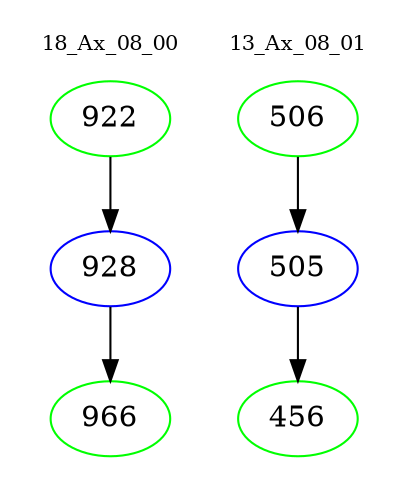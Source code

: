 digraph{
subgraph cluster_0 {
color = white
label = "18_Ax_08_00";
fontsize=10;
T0_922 [label="922", color="green"]
T0_922 -> T0_928 [color="black"]
T0_928 [label="928", color="blue"]
T0_928 -> T0_966 [color="black"]
T0_966 [label="966", color="green"]
}
subgraph cluster_1 {
color = white
label = "13_Ax_08_01";
fontsize=10;
T1_506 [label="506", color="green"]
T1_506 -> T1_505 [color="black"]
T1_505 [label="505", color="blue"]
T1_505 -> T1_456 [color="black"]
T1_456 [label="456", color="green"]
}
}
